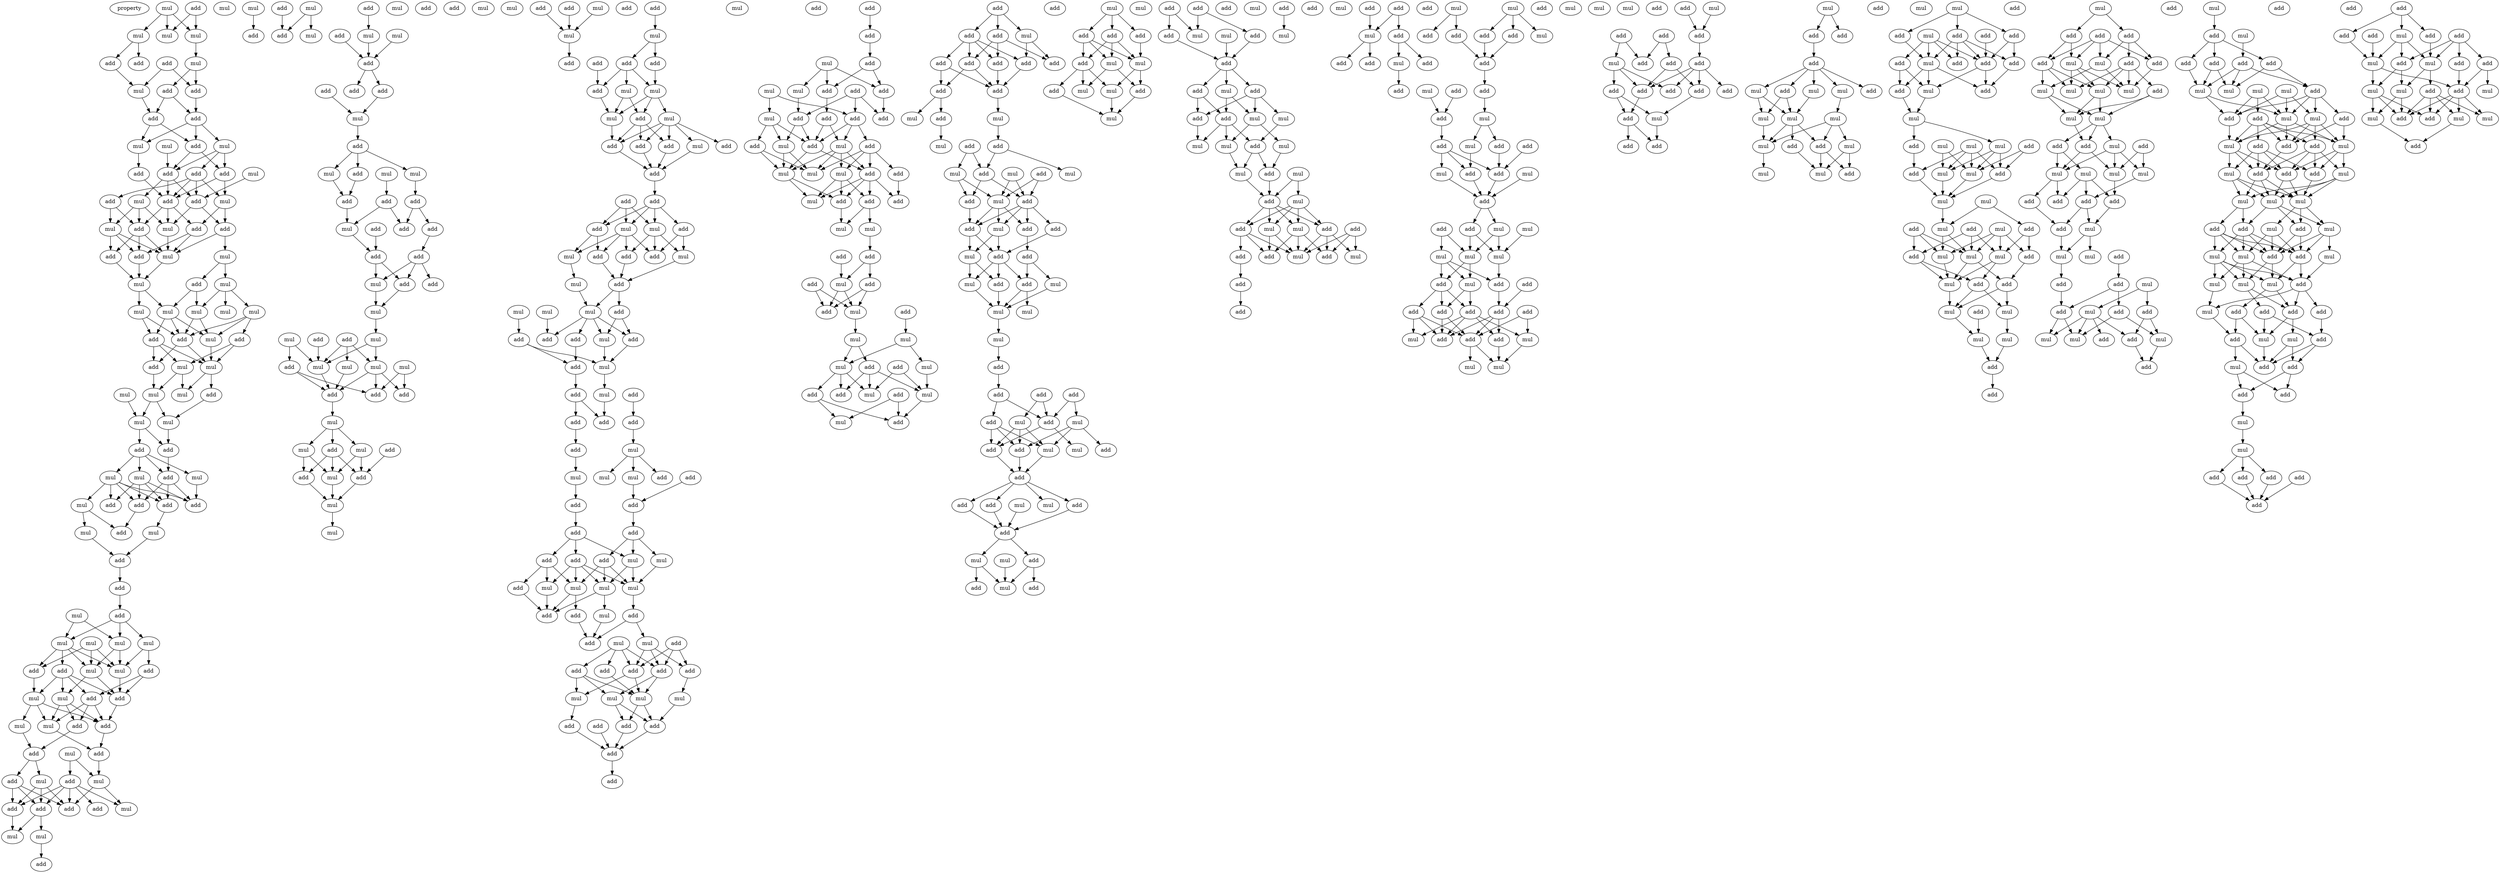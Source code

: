 digraph {
    node [fontcolor=black]
    property [mul=2,lf=1.8]
    0 [ label = mul ];
    1 [ label = add ];
    2 [ label = mul ];
    3 [ label = mul ];
    4 [ label = mul ];
    5 [ label = mul ];
    6 [ label = add ];
    7 [ label = add ];
    8 [ label = add ];
    9 [ label = mul ];
    10 [ label = add ];
    11 [ label = add ];
    12 [ label = add ];
    13 [ label = add ];
    14 [ label = mul ];
    15 [ label = mul ];
    16 [ label = mul ];
    17 [ label = mul ];
    18 [ label = add ];
    19 [ label = add ];
    20 [ label = add ];
    21 [ label = add ];
    22 [ label = mul ];
    23 [ label = add ];
    24 [ label = mul ];
    25 [ label = add ];
    26 [ label = mul ];
    27 [ label = add ];
    28 [ label = add ];
    29 [ label = add ];
    30 [ label = add ];
    31 [ label = mul ];
    32 [ label = mul ];
    33 [ label = add ];
    34 [ label = mul ];
    35 [ label = add ];
    36 [ label = mul ];
    37 [ label = add ];
    38 [ label = mul ];
    39 [ label = add ];
    40 [ label = mul ];
    41 [ label = mul ];
    42 [ label = mul ];
    43 [ label = mul ];
    44 [ label = mul ];
    45 [ label = mul ];
    46 [ label = mul ];
    47 [ label = add ];
    48 [ label = add ];
    49 [ label = add ];
    50 [ label = mul ];
    51 [ label = mul ];
    52 [ label = add ];
    53 [ label = mul ];
    54 [ label = mul ];
    55 [ label = mul ];
    56 [ label = add ];
    57 [ label = mul ];
    58 [ label = mul ];
    59 [ label = add ];
    60 [ label = add ];
    61 [ label = mul ];
    62 [ label = mul ];
    63 [ label = mul ];
    64 [ label = add ];
    65 [ label = add ];
    66 [ label = add ];
    67 [ label = add ];
    68 [ label = mul ];
    69 [ label = add ];
    70 [ label = mul ];
    71 [ label = add ];
    72 [ label = mul ];
    73 [ label = mul ];
    74 [ label = add ];
    75 [ label = add ];
    76 [ label = add ];
    77 [ label = add ];
    78 [ label = mul ];
    79 [ label = mul ];
    80 [ label = mul ];
    81 [ label = mul ];
    82 [ label = mul ];
    83 [ label = mul ];
    84 [ label = mul ];
    85 [ label = add ];
    86 [ label = add ];
    87 [ label = add ];
    88 [ label = mul ];
    89 [ label = add ];
    90 [ label = add ];
    91 [ label = mul ];
    92 [ label = mul ];
    93 [ label = add ];
    94 [ label = mul ];
    95 [ label = add ];
    96 [ label = add ];
    97 [ label = add ];
    98 [ label = mul ];
    99 [ label = mul ];
    100 [ label = add ];
    101 [ label = mul ];
    102 [ label = add ];
    103 [ label = add ];
    104 [ label = add ];
    105 [ label = mul ];
    106 [ label = add ];
    107 [ label = add ];
    108 [ label = mul ];
    109 [ label = mul ];
    110 [ label = mul ];
    111 [ label = add ];
    112 [ label = add ];
    113 [ label = add ];
    114 [ label = mul ];
    115 [ label = add ];
    116 [ label = add ];
    117 [ label = mul ];
    118 [ label = mul ];
    119 [ label = mul ];
    120 [ label = add ];
    121 [ label = add ];
    122 [ label = add ];
    123 [ label = add ];
    124 [ label = add ];
    125 [ label = mul ];
    126 [ label = add ];
    127 [ label = mul ];
    128 [ label = mul ];
    129 [ label = mul ];
    130 [ label = add ];
    131 [ label = add ];
    132 [ label = add ];
    133 [ label = add ];
    134 [ label = add ];
    135 [ label = add ];
    136 [ label = add ];
    137 [ label = add ];
    138 [ label = mul ];
    139 [ label = add ];
    140 [ label = add ];
    141 [ label = mul ];
    142 [ label = mul ];
    143 [ label = add ];
    144 [ label = add ];
    145 [ label = mul ];
    146 [ label = add ];
    147 [ label = mul ];
    148 [ label = mul ];
    149 [ label = add ];
    150 [ label = mul ];
    151 [ label = add ];
    152 [ label = mul ];
    153 [ label = mul ];
    154 [ label = mul ];
    155 [ label = add ];
    156 [ label = add ];
    157 [ label = add ];
    158 [ label = mul ];
    159 [ label = add ];
    160 [ label = add ];
    161 [ label = mul ];
    162 [ label = mul ];
    163 [ label = add ];
    164 [ label = mul ];
    165 [ label = add ];
    166 [ label = mul ];
    167 [ label = mul ];
    168 [ label = mul ];
    169 [ label = add ];
    170 [ label = add ];
    171 [ label = add ];
    172 [ label = mul ];
    173 [ label = mul ];
    174 [ label = add ];
    175 [ label = add ];
    176 [ label = mul ];
    177 [ label = add ];
    178 [ label = add ];
    179 [ label = add ];
    180 [ label = mul ];
    181 [ label = mul ];
    182 [ label = add ];
    183 [ label = mul ];
    184 [ label = add ];
    185 [ label = mul ];
    186 [ label = mul ];
    187 [ label = add ];
    188 [ label = add ];
    189 [ label = mul ];
    190 [ label = add ];
    191 [ label = add ];
    192 [ label = add ];
    193 [ label = add ];
    194 [ label = add ];
    195 [ label = add ];
    196 [ label = add ];
    197 [ label = mul ];
    198 [ label = mul ];
    199 [ label = add ];
    200 [ label = add ];
    201 [ label = mul ];
    202 [ label = mul ];
    203 [ label = add ];
    204 [ label = add ];
    205 [ label = mul ];
    206 [ label = add ];
    207 [ label = mul ];
    208 [ label = mul ];
    209 [ label = add ];
    210 [ label = mul ];
    211 [ label = add ];
    212 [ label = add ];
    213 [ label = add ];
    214 [ label = mul ];
    215 [ label = add ];
    216 [ label = add ];
    217 [ label = mul ];
    218 [ label = add ];
    219 [ label = add ];
    220 [ label = mul ];
    221 [ label = add ];
    222 [ label = add ];
    223 [ label = add ];
    224 [ label = add ];
    225 [ label = mul ];
    226 [ label = add ];
    227 [ label = add ];
    228 [ label = mul ];
    229 [ label = mul ];
    230 [ label = mul ];
    231 [ label = add ];
    232 [ label = add ];
    233 [ label = add ];
    234 [ label = add ];
    235 [ label = mul ];
    236 [ label = add ];
    237 [ label = add ];
    238 [ label = mul ];
    239 [ label = add ];
    240 [ label = mul ];
    241 [ label = mul ];
    242 [ label = add ];
    243 [ label = mul ];
    244 [ label = mul ];
    245 [ label = add ];
    246 [ label = add ];
    247 [ label = mul ];
    248 [ label = add ];
    249 [ label = add ];
    250 [ label = add ];
    251 [ label = mul ];
    252 [ label = mul ];
    253 [ label = add ];
    254 [ label = add ];
    255 [ label = add ];
    256 [ label = add ];
    257 [ label = add ];
    258 [ label = mul ];
    259 [ label = mul ];
    260 [ label = mul ];
    261 [ label = mul ];
    262 [ label = add ];
    263 [ label = add ];
    264 [ label = add ];
    265 [ label = add ];
    266 [ label = add ];
    267 [ label = add ];
    268 [ label = add ];
    269 [ label = add ];
    270 [ label = add ];
    271 [ label = mul ];
    272 [ label = add ];
    273 [ label = mul ];
    274 [ label = mul ];
    275 [ label = add ];
    276 [ label = add ];
    277 [ label = add ];
    278 [ label = add ];
    279 [ label = add ];
    280 [ label = add ];
    281 [ label = mul ];
    282 [ label = mul ];
    283 [ label = add ];
    284 [ label = mul ];
    285 [ label = add ];
    286 [ label = add ];
    287 [ label = add ];
    288 [ label = mul ];
    289 [ label = mul ];
    290 [ label = add ];
    291 [ label = mul ];
    292 [ label = add ];
    293 [ label = add ];
    294 [ label = add ];
    295 [ label = mul ];
    296 [ label = mul ];
    297 [ label = mul ];
    298 [ label = add ];
    299 [ label = add ];
    300 [ label = mul ];
    301 [ label = add ];
    302 [ label = add ];
    303 [ label = mul ];
    304 [ label = add ];
    305 [ label = add ];
    306 [ label = mul ];
    307 [ label = mul ];
    308 [ label = add ];
    309 [ label = mul ];
    310 [ label = mul ];
    311 [ label = add ];
    312 [ label = add ];
    313 [ label = mul ];
    314 [ label = mul ];
    315 [ label = add ];
    316 [ label = add ];
    317 [ label = mul ];
    318 [ label = add ];
    319 [ label = add ];
    320 [ label = add ];
    321 [ label = mul ];
    322 [ label = add ];
    323 [ label = add ];
    324 [ label = add ];
    325 [ label = add ];
    326 [ label = add ];
    327 [ label = add ];
    328 [ label = add ];
    329 [ label = add ];
    330 [ label = mul ];
    331 [ label = add ];
    332 [ label = mul ];
    333 [ label = mul ];
    334 [ label = add ];
    335 [ label = add ];
    336 [ label = mul ];
    337 [ label = add ];
    338 [ label = add ];
    339 [ label = mul ];
    340 [ label = mul ];
    341 [ label = mul ];
    342 [ label = add ];
    343 [ label = add ];
    344 [ label = add ];
    345 [ label = add ];
    346 [ label = add ];
    347 [ label = mul ];
    348 [ label = add ];
    349 [ label = mul ];
    350 [ label = add ];
    351 [ label = mul ];
    352 [ label = mul ];
    353 [ label = add ];
    354 [ label = add ];
    355 [ label = mul ];
    356 [ label = mul ];
    357 [ label = mul ];
    358 [ label = add ];
    359 [ label = add ];
    360 [ label = add ];
    361 [ label = add ];
    362 [ label = add ];
    363 [ label = add ];
    364 [ label = add ];
    365 [ label = mul ];
    366 [ label = mul ];
    367 [ label = add ];
    368 [ label = mul ];
    369 [ label = add ];
    370 [ label = add ];
    371 [ label = mul ];
    372 [ label = add ];
    373 [ label = add ];
    374 [ label = add ];
    375 [ label = add ];
    376 [ label = mul ];
    377 [ label = mul ];
    378 [ label = add ];
    379 [ label = mul ];
    380 [ label = add ];
    381 [ label = mul ];
    382 [ label = mul ];
    383 [ label = add ];
    384 [ label = add ];
    385 [ label = mul ];
    386 [ label = add ];
    387 [ label = add ];
    388 [ label = add ];
    389 [ label = add ];
    390 [ label = mul ];
    391 [ label = mul ];
    392 [ label = mul ];
    393 [ label = add ];
    394 [ label = mul ];
    395 [ label = mul ];
    396 [ label = add ];
    397 [ label = mul ];
    398 [ label = add ];
    399 [ label = add ];
    400 [ label = add ];
    401 [ label = add ];
    402 [ label = add ];
    403 [ label = mul ];
    404 [ label = mul ];
    405 [ label = add ];
    406 [ label = add ];
    407 [ label = add ];
    408 [ label = mul ];
    409 [ label = add ];
    410 [ label = mul ];
    411 [ label = mul ];
    412 [ label = add ];
    413 [ label = add ];
    414 [ label = mul ];
    415 [ label = mul ];
    416 [ label = mul ];
    417 [ label = mul ];
    418 [ label = mul ];
    419 [ label = add ];
    420 [ label = add ];
    421 [ label = mul ];
    422 [ label = add ];
    423 [ label = mul ];
    424 [ label = add ];
    425 [ label = add ];
    426 [ label = mul ];
    427 [ label = mul ];
    428 [ label = add ];
    429 [ label = mul ];
    430 [ label = add ];
    431 [ label = add ];
    432 [ label = add ];
    433 [ label = mul ];
    434 [ label = add ];
    435 [ label = add ];
    436 [ label = add ];
    437 [ label = mul ];
    438 [ label = mul ];
    439 [ label = add ];
    440 [ label = add ];
    441 [ label = add ];
    442 [ label = mul ];
    443 [ label = mul ];
    444 [ label = add ];
    445 [ label = add ];
    446 [ label = add ];
    447 [ label = add ];
    448 [ label = add ];
    449 [ label = mul ];
    450 [ label = mul ];
    451 [ label = add ];
    452 [ label = mul ];
    453 [ label = add ];
    454 [ label = add ];
    455 [ label = add ];
    456 [ label = add ];
    457 [ label = add ];
    458 [ label = add ];
    459 [ label = add ];
    460 [ label = mul ];
    461 [ label = mul ];
    462 [ label = add ];
    463 [ label = mul ];
    464 [ label = add ];
    465 [ label = add ];
    466 [ label = add ];
    467 [ label = mul ];
    468 [ label = add ];
    469 [ label = mul ];
    470 [ label = add ];
    471 [ label = mul ];
    472 [ label = mul ];
    473 [ label = add ];
    474 [ label = add ];
    475 [ label = mul ];
    476 [ label = mul ];
    477 [ label = mul ];
    478 [ label = add ];
    479 [ label = mul ];
    480 [ label = mul ];
    481 [ label = mul ];
    482 [ label = mul ];
    483 [ label = add ];
    484 [ label = add ];
    485 [ label = add ];
    486 [ label = add ];
    487 [ label = add ];
    488 [ label = add ];
    489 [ label = add ];
    490 [ label = add ];
    491 [ label = add ];
    492 [ label = add ];
    493 [ label = mul ];
    494 [ label = add ];
    495 [ label = mul ];
    496 [ label = add ];
    497 [ label = mul ];
    498 [ label = mul ];
    499 [ label = add ];
    500 [ label = mul ];
    501 [ label = add ];
    502 [ label = add ];
    503 [ label = add ];
    504 [ label = mul ];
    505 [ label = add ];
    506 [ label = add ];
    507 [ label = add ];
    508 [ label = add ];
    509 [ label = add ];
    510 [ label = add ];
    511 [ label = add ];
    512 [ label = add ];
    513 [ label = add ];
    514 [ label = mul ];
    515 [ label = add ];
    516 [ label = add ];
    517 [ label = mul ];
    518 [ label = add ];
    519 [ label = add ];
    520 [ label = add ];
    521 [ label = add ];
    522 [ label = mul ];
    523 [ label = mul ];
    524 [ label = mul ];
    525 [ label = add ];
    526 [ label = add ];
    527 [ label = mul ];
    528 [ label = mul ];
    529 [ label = mul ];
    530 [ label = add ];
    531 [ label = mul ];
    532 [ label = mul ];
    533 [ label = add ];
    534 [ label = mul ];
    535 [ label = add ];
    536 [ label = mul ];
    537 [ label = mul ];
    538 [ label = mul ];
    539 [ label = add ];
    540 [ label = add ];
    541 [ label = add ];
    542 [ label = mul ];
    543 [ label = add ];
    544 [ label = add ];
    545 [ label = add ];
    546 [ label = add ];
    547 [ label = add ];
    548 [ label = mul ];
    549 [ label = mul ];
    550 [ label = add ];
    551 [ label = add ];
    552 [ label = mul ];
    553 [ label = mul ];
    554 [ label = add ];
    555 [ label = add ];
    556 [ label = mul ];
    557 [ label = mul ];
    558 [ label = mul ];
    559 [ label = add ];
    560 [ label = add ];
    561 [ label = mul ];
    562 [ label = mul ];
    563 [ label = mul ];
    564 [ label = add ];
    565 [ label = add ];
    566 [ label = mul ];
    567 [ label = add ];
    568 [ label = mul ];
    569 [ label = add ];
    570 [ label = mul ];
    571 [ label = add ];
    572 [ label = mul ];
    573 [ label = mul ];
    574 [ label = add ];
    575 [ label = mul ];
    576 [ label = add ];
    577 [ label = add ];
    578 [ label = mul ];
    579 [ label = mul ];
    580 [ label = mul ];
    581 [ label = mul ];
    582 [ label = add ];
    583 [ label = add ];
    584 [ label = add ];
    585 [ label = mul ];
    586 [ label = add ];
    587 [ label = add ];
    588 [ label = add ];
    589 [ label = add ];
    590 [ label = mul ];
    591 [ label = add ];
    592 [ label = add ];
    593 [ label = add ];
    594 [ label = mul ];
    595 [ label = mul ];
    596 [ label = mul ];
    597 [ label = mul ];
    598 [ label = mul ];
    599 [ label = add ];
    600 [ label = mul ];
    601 [ label = mul ];
    602 [ label = add ];
    603 [ label = add ];
    604 [ label = add ];
    605 [ label = mul ];
    606 [ label = mul ];
    607 [ label = mul ];
    608 [ label = mul ];
    609 [ label = mul ];
    610 [ label = add ];
    611 [ label = add ];
    612 [ label = add ];
    613 [ label = add ];
    614 [ label = add ];
    615 [ label = mul ];
    616 [ label = add ];
    617 [ label = mul ];
    618 [ label = mul ];
    619 [ label = mul ];
    620 [ label = add ];
    621 [ label = add ];
    622 [ label = add ];
    623 [ label = mul ];
    624 [ label = add ];
    625 [ label = add ];
    626 [ label = add ];
    627 [ label = mul ];
    628 [ label = mul ];
    629 [ label = add ];
    630 [ label = mul ];
    631 [ label = add ];
    632 [ label = mul ];
    633 [ label = add ];
    634 [ label = mul ];
    635 [ label = add ];
    636 [ label = add ];
    637 [ label = add ];
    638 [ label = add ];
    639 [ label = mul ];
    640 [ label = mul ];
    641 [ label = mul ];
    642 [ label = add ];
    643 [ label = mul ];
    644 [ label = mul ];
    645 [ label = add ];
    646 [ label = add ];
    647 [ label = mul ];
    648 [ label = add ];
    649 [ label = mul ];
    650 [ label = add ];
    651 [ label = mul ];
    652 [ label = add ];
    653 [ label = add ];
    654 [ label = add ];
    655 [ label = mul ];
    656 [ label = add ];
    657 [ label = mul ];
    658 [ label = add ];
    659 [ label = mul ];
    660 [ label = mul ];
    661 [ label = mul ];
    662 [ label = add ];
    663 [ label = mul ];
    664 [ label = add ];
    665 [ label = mul ];
    666 [ label = add ];
    667 [ label = add ];
    668 [ label = mul ];
    669 [ label = mul ];
    670 [ label = mul ];
    671 [ label = add ];
    672 [ label = mul ];
    673 [ label = mul ];
    674 [ label = add ];
    675 [ label = mul ];
    676 [ label = add ];
    677 [ label = add ];
    678 [ label = add ];
    679 [ label = add ];
    680 [ label = mul ];
    681 [ label = add ];
    682 [ label = mul ];
    683 [ label = add ];
    684 [ label = mul ];
    685 [ label = add ];
    686 [ label = mul ];
    687 [ label = add ];
    688 [ label = add ];
    689 [ label = add ];
    690 [ label = mul ];
    691 [ label = mul ];
    692 [ label = add ];
    693 [ label = add ];
    694 [ label = add ];
    695 [ label = add ];
    696 [ label = add ];
    697 [ label = add ];
    698 [ label = add ];
    699 [ label = add ];
    700 [ label = add ];
    701 [ label = mul ];
    702 [ label = add ];
    703 [ label = add ];
    704 [ label = add ];
    705 [ label = add ];
    706 [ label = mul ];
    707 [ label = add ];
    708 [ label = mul ];
    709 [ label = add ];
    710 [ label = mul ];
    711 [ label = add ];
    712 [ label = mul ];
    713 [ label = mul ];
    714 [ label = add ];
    715 [ label = mul ];
    716 [ label = add ];
    717 [ label = mul ];
    718 [ label = mul ];
    719 [ label = add ];
    720 [ label = add ];
    0 -> 2 [ name = 0 ];
    0 -> 3 [ name = 1 ];
    0 -> 4 [ name = 2 ];
    1 -> 2 [ name = 3 ];
    1 -> 4 [ name = 4 ];
    2 -> 5 [ name = 5 ];
    3 -> 6 [ name = 6 ];
    3 -> 8 [ name = 7 ];
    5 -> 10 [ name = 8 ];
    5 -> 11 [ name = 9 ];
    6 -> 9 [ name = 10 ];
    7 -> 9 [ name = 11 ];
    7 -> 10 [ name = 12 ];
    9 -> 13 [ name = 13 ];
    10 -> 12 [ name = 14 ];
    11 -> 12 [ name = 15 ];
    11 -> 13 [ name = 16 ];
    12 -> 15 [ name = 17 ];
    12 -> 17 [ name = 18 ];
    12 -> 18 [ name = 19 ];
    13 -> 15 [ name = 20 ];
    13 -> 18 [ name = 21 ];
    15 -> 21 [ name = 22 ];
    16 -> 20 [ name = 23 ];
    17 -> 19 [ name = 24 ];
    17 -> 20 [ name = 25 ];
    17 -> 23 [ name = 26 ];
    18 -> 20 [ name = 27 ];
    18 -> 23 [ name = 28 ];
    19 -> 24 [ name = 29 ];
    19 -> 25 [ name = 30 ];
    19 -> 27 [ name = 31 ];
    19 -> 28 [ name = 32 ];
    20 -> 26 [ name = 33 ];
    20 -> 27 [ name = 34 ];
    20 -> 28 [ name = 35 ];
    21 -> 28 [ name = 36 ];
    22 -> 27 [ name = 37 ];
    23 -> 24 [ name = 38 ];
    23 -> 28 [ name = 39 ];
    24 -> 29 [ name = 40 ];
    24 -> 33 [ name = 41 ];
    25 -> 30 [ name = 42 ];
    25 -> 32 [ name = 43 ];
    26 -> 30 [ name = 44 ];
    26 -> 31 [ name = 45 ];
    26 -> 32 [ name = 46 ];
    27 -> 29 [ name = 47 ];
    27 -> 31 [ name = 48 ];
    28 -> 30 [ name = 49 ];
    28 -> 31 [ name = 50 ];
    28 -> 33 [ name = 51 ];
    29 -> 34 [ name = 52 ];
    29 -> 36 [ name = 53 ];
    30 -> 35 [ name = 54 ];
    30 -> 36 [ name = 55 ];
    30 -> 37 [ name = 56 ];
    31 -> 36 [ name = 57 ];
    32 -> 35 [ name = 58 ];
    32 -> 36 [ name = 59 ];
    32 -> 37 [ name = 60 ];
    33 -> 36 [ name = 61 ];
    33 -> 37 [ name = 62 ];
    34 -> 39 [ name = 63 ];
    34 -> 40 [ name = 64 ];
    35 -> 38 [ name = 65 ];
    36 -> 38 [ name = 66 ];
    37 -> 38 [ name = 67 ];
    38 -> 41 [ name = 68 ];
    38 -> 43 [ name = 69 ];
    39 -> 41 [ name = 70 ];
    39 -> 45 [ name = 71 ];
    40 -> 42 [ name = 72 ];
    40 -> 44 [ name = 73 ];
    40 -> 45 [ name = 74 ];
    41 -> 46 [ name = 75 ];
    41 -> 48 [ name = 76 ];
    41 -> 49 [ name = 77 ];
    43 -> 48 [ name = 78 ];
    43 -> 49 [ name = 79 ];
    44 -> 46 [ name = 80 ];
    44 -> 47 [ name = 81 ];
    44 -> 49 [ name = 82 ];
    45 -> 46 [ name = 83 ];
    45 -> 49 [ name = 84 ];
    46 -> 50 [ name = 85 ];
    47 -> 50 [ name = 86 ];
    47 -> 51 [ name = 87 ];
    48 -> 50 [ name = 88 ];
    48 -> 51 [ name = 89 ];
    48 -> 52 [ name = 90 ];
    49 -> 50 [ name = 91 ];
    49 -> 52 [ name = 92 ];
    50 -> 55 [ name = 93 ];
    50 -> 56 [ name = 94 ];
    51 -> 54 [ name = 95 ];
    51 -> 55 [ name = 96 ];
    52 -> 54 [ name = 97 ];
    53 -> 58 [ name = 98 ];
    54 -> 57 [ name = 99 ];
    54 -> 58 [ name = 100 ];
    56 -> 57 [ name = 101 ];
    57 -> 60 [ name = 102 ];
    58 -> 59 [ name = 103 ];
    58 -> 60 [ name = 104 ];
    59 -> 61 [ name = 105 ];
    59 -> 62 [ name = 106 ];
    59 -> 63 [ name = 107 ];
    59 -> 64 [ name = 108 ];
    60 -> 64 [ name = 109 ];
    61 -> 65 [ name = 110 ];
    61 -> 66 [ name = 111 ];
    61 -> 67 [ name = 112 ];
    61 -> 68 [ name = 113 ];
    61 -> 69 [ name = 114 ];
    62 -> 65 [ name = 115 ];
    62 -> 66 [ name = 116 ];
    62 -> 67 [ name = 117 ];
    62 -> 69 [ name = 118 ];
    63 -> 67 [ name = 119 ];
    64 -> 65 [ name = 120 ];
    64 -> 67 [ name = 121 ];
    64 -> 69 [ name = 122 ];
    65 -> 71 [ name = 123 ];
    68 -> 71 [ name = 124 ];
    68 -> 72 [ name = 125 ];
    69 -> 70 [ name = 126 ];
    70 -> 74 [ name = 127 ];
    72 -> 74 [ name = 128 ];
    73 -> 76 [ name = 129 ];
    74 -> 75 [ name = 130 ];
    75 -> 77 [ name = 131 ];
    77 -> 79 [ name = 132 ];
    77 -> 80 [ name = 133 ];
    77 -> 82 [ name = 134 ];
    78 -> 79 [ name = 135 ];
    78 -> 80 [ name = 136 ];
    79 -> 83 [ name = 137 ];
    79 -> 84 [ name = 138 ];
    79 -> 85 [ name = 139 ];
    79 -> 87 [ name = 140 ];
    80 -> 83 [ name = 141 ];
    80 -> 84 [ name = 142 ];
    81 -> 83 [ name = 143 ];
    81 -> 84 [ name = 144 ];
    81 -> 85 [ name = 145 ];
    82 -> 84 [ name = 146 ];
    82 -> 86 [ name = 147 ];
    83 -> 88 [ name = 148 ];
    83 -> 90 [ name = 149 ];
    84 -> 90 [ name = 150 ];
    85 -> 91 [ name = 151 ];
    86 -> 89 [ name = 152 ];
    86 -> 90 [ name = 153 ];
    87 -> 88 [ name = 154 ];
    87 -> 89 [ name = 155 ];
    87 -> 90 [ name = 156 ];
    87 -> 91 [ name = 157 ];
    88 -> 93 [ name = 158 ];
    88 -> 94 [ name = 159 ];
    88 -> 95 [ name = 160 ];
    89 -> 93 [ name = 161 ];
    89 -> 94 [ name = 162 ];
    89 -> 95 [ name = 163 ];
    90 -> 93 [ name = 164 ];
    91 -> 92 [ name = 165 ];
    91 -> 93 [ name = 166 ];
    91 -> 94 [ name = 167 ];
    92 -> 97 [ name = 168 ];
    93 -> 96 [ name = 169 ];
    94 -> 96 [ name = 170 ];
    95 -> 97 [ name = 171 ];
    96 -> 101 [ name = 172 ];
    97 -> 99 [ name = 173 ];
    97 -> 102 [ name = 174 ];
    98 -> 100 [ name = 175 ];
    98 -> 101 [ name = 176 ];
    99 -> 103 [ name = 177 ];
    99 -> 106 [ name = 178 ];
    99 -> 107 [ name = 179 ];
    100 -> 103 [ name = 180 ];
    100 -> 104 [ name = 181 ];
    100 -> 105 [ name = 182 ];
    100 -> 106 [ name = 183 ];
    100 -> 107 [ name = 184 ];
    101 -> 103 [ name = 185 ];
    101 -> 105 [ name = 186 ];
    102 -> 103 [ name = 187 ];
    102 -> 106 [ name = 188 ];
    102 -> 107 [ name = 189 ];
    106 -> 108 [ name = 190 ];
    106 -> 109 [ name = 191 ];
    107 -> 108 [ name = 192 ];
    109 -> 111 [ name = 193 ];
    110 -> 113 [ name = 194 ];
    110 -> 114 [ name = 195 ];
    112 -> 113 [ name = 196 ];
    115 -> 117 [ name = 197 ];
    116 -> 121 [ name = 198 ];
    117 -> 121 [ name = 199 ];
    118 -> 121 [ name = 200 ];
    121 -> 122 [ name = 201 ];
    121 -> 123 [ name = 202 ];
    123 -> 125 [ name = 203 ];
    124 -> 125 [ name = 204 ];
    125 -> 126 [ name = 205 ];
    126 -> 127 [ name = 206 ];
    126 -> 128 [ name = 207 ];
    126 -> 131 [ name = 208 ];
    127 -> 132 [ name = 209 ];
    128 -> 133 [ name = 210 ];
    129 -> 134 [ name = 211 ];
    131 -> 133 [ name = 212 ];
    132 -> 136 [ name = 213 ];
    132 -> 137 [ name = 214 ];
    133 -> 138 [ name = 215 ];
    134 -> 137 [ name = 216 ];
    134 -> 138 [ name = 217 ];
    135 -> 139 [ name = 218 ];
    136 -> 140 [ name = 219 ];
    138 -> 139 [ name = 220 ];
    139 -> 141 [ name = 221 ];
    139 -> 144 [ name = 222 ];
    140 -> 141 [ name = 223 ];
    140 -> 143 [ name = 224 ];
    140 -> 144 [ name = 225 ];
    141 -> 145 [ name = 226 ];
    144 -> 145 [ name = 227 ];
    145 -> 148 [ name = 228 ];
    146 -> 150 [ name = 229 ];
    146 -> 152 [ name = 230 ];
    146 -> 154 [ name = 231 ];
    147 -> 151 [ name = 232 ];
    147 -> 154 [ name = 233 ];
    148 -> 152 [ name = 234 ];
    148 -> 154 [ name = 235 ];
    149 -> 154 [ name = 236 ];
    150 -> 155 [ name = 237 ];
    151 -> 155 [ name = 238 ];
    151 -> 157 [ name = 239 ];
    152 -> 155 [ name = 240 ];
    152 -> 156 [ name = 241 ];
    152 -> 157 [ name = 242 ];
    153 -> 156 [ name = 243 ];
    153 -> 157 [ name = 244 ];
    154 -> 155 [ name = 245 ];
    155 -> 158 [ name = 246 ];
    158 -> 159 [ name = 247 ];
    158 -> 161 [ name = 248 ];
    158 -> 162 [ name = 249 ];
    159 -> 163 [ name = 250 ];
    159 -> 164 [ name = 251 ];
    159 -> 165 [ name = 252 ];
    160 -> 165 [ name = 253 ];
    161 -> 164 [ name = 254 ];
    161 -> 165 [ name = 255 ];
    162 -> 163 [ name = 256 ];
    162 -> 164 [ name = 257 ];
    163 -> 166 [ name = 258 ];
    164 -> 166 [ name = 259 ];
    165 -> 166 [ name = 260 ];
    166 -> 167 [ name = 261 ];
    169 -> 173 [ name = 262 ];
    170 -> 173 [ name = 263 ];
    172 -> 173 [ name = 264 ];
    173 -> 174 [ name = 265 ];
    175 -> 176 [ name = 266 ];
    176 -> 177 [ name = 267 ];
    176 -> 179 [ name = 268 ];
    177 -> 180 [ name = 269 ];
    177 -> 181 [ name = 270 ];
    177 -> 182 [ name = 271 ];
    178 -> 182 [ name = 272 ];
    179 -> 181 [ name = 273 ];
    180 -> 185 [ name = 274 ];
    180 -> 187 [ name = 275 ];
    181 -> 185 [ name = 276 ];
    181 -> 186 [ name = 277 ];
    181 -> 187 [ name = 278 ];
    182 -> 185 [ name = 279 ];
    185 -> 190 [ name = 280 ];
    186 -> 188 [ name = 281 ];
    186 -> 189 [ name = 282 ];
    186 -> 190 [ name = 283 ];
    186 -> 191 [ name = 284 ];
    186 -> 192 [ name = 285 ];
    187 -> 188 [ name = 286 ];
    187 -> 190 [ name = 287 ];
    187 -> 192 [ name = 288 ];
    188 -> 193 [ name = 289 ];
    189 -> 193 [ name = 290 ];
    190 -> 193 [ name = 291 ];
    192 -> 193 [ name = 292 ];
    193 -> 195 [ name = 293 ];
    194 -> 197 [ name = 294 ];
    194 -> 198 [ name = 295 ];
    194 -> 199 [ name = 296 ];
    195 -> 196 [ name = 297 ];
    195 -> 197 [ name = 298 ];
    195 -> 198 [ name = 299 ];
    195 -> 199 [ name = 300 ];
    196 -> 200 [ name = 301 ];
    196 -> 202 [ name = 302 ];
    197 -> 200 [ name = 303 ];
    197 -> 202 [ name = 304 ];
    197 -> 204 [ name = 305 ];
    198 -> 200 [ name = 306 ];
    198 -> 201 [ name = 307 ];
    198 -> 203 [ name = 308 ];
    198 -> 204 [ name = 309 ];
    199 -> 201 [ name = 310 ];
    199 -> 203 [ name = 311 ];
    201 -> 205 [ name = 312 ];
    202 -> 206 [ name = 313 ];
    203 -> 206 [ name = 314 ];
    204 -> 206 [ name = 315 ];
    205 -> 207 [ name = 316 ];
    206 -> 207 [ name = 317 ];
    206 -> 209 [ name = 318 ];
    207 -> 211 [ name = 319 ];
    207 -> 213 [ name = 320 ];
    207 -> 214 [ name = 321 ];
    207 -> 215 [ name = 322 ];
    208 -> 212 [ name = 323 ];
    209 -> 213 [ name = 324 ];
    209 -> 214 [ name = 325 ];
    210 -> 211 [ name = 326 ];
    212 -> 216 [ name = 327 ];
    212 -> 217 [ name = 328 ];
    213 -> 217 [ name = 329 ];
    214 -> 217 [ name = 330 ];
    215 -> 216 [ name = 331 ];
    216 -> 218 [ name = 332 ];
    217 -> 220 [ name = 333 ];
    218 -> 221 [ name = 334 ];
    218 -> 222 [ name = 335 ];
    219 -> 223 [ name = 336 ];
    220 -> 222 [ name = 337 ];
    221 -> 224 [ name = 338 ];
    223 -> 225 [ name = 339 ];
    224 -> 230 [ name = 340 ];
    225 -> 227 [ name = 341 ];
    225 -> 228 [ name = 342 ];
    225 -> 229 [ name = 343 ];
    226 -> 232 [ name = 344 ];
    228 -> 232 [ name = 345 ];
    230 -> 231 [ name = 346 ];
    231 -> 233 [ name = 347 ];
    232 -> 234 [ name = 348 ];
    233 -> 235 [ name = 349 ];
    233 -> 236 [ name = 350 ];
    233 -> 237 [ name = 351 ];
    234 -> 235 [ name = 352 ];
    234 -> 238 [ name = 353 ];
    234 -> 239 [ name = 354 ];
    235 -> 240 [ name = 355 ];
    235 -> 241 [ name = 356 ];
    236 -> 242 [ name = 357 ];
    236 -> 243 [ name = 358 ];
    236 -> 244 [ name = 359 ];
    237 -> 240 [ name = 360 ];
    237 -> 241 [ name = 361 ];
    237 -> 243 [ name = 362 ];
    237 -> 244 [ name = 363 ];
    238 -> 241 [ name = 364 ];
    239 -> 240 [ name = 365 ];
    239 -> 241 [ name = 366 ];
    239 -> 243 [ name = 367 ];
    240 -> 246 [ name = 368 ];
    240 -> 247 [ name = 369 ];
    241 -> 248 [ name = 370 ];
    242 -> 246 [ name = 371 ];
    243 -> 245 [ name = 372 ];
    243 -> 246 [ name = 373 ];
    244 -> 246 [ name = 374 ];
    245 -> 250 [ name = 375 ];
    247 -> 250 [ name = 376 ];
    248 -> 250 [ name = 377 ];
    248 -> 252 [ name = 378 ];
    249 -> 254 [ name = 379 ];
    249 -> 256 [ name = 380 ];
    249 -> 257 [ name = 381 ];
    251 -> 253 [ name = 382 ];
    251 -> 254 [ name = 383 ];
    251 -> 255 [ name = 384 ];
    251 -> 257 [ name = 385 ];
    252 -> 254 [ name = 386 ];
    252 -> 256 [ name = 387 ];
    252 -> 257 [ name = 388 ];
    253 -> 258 [ name = 389 ];
    253 -> 259 [ name = 390 ];
    253 -> 260 [ name = 391 ];
    254 -> 259 [ name = 392 ];
    254 -> 260 [ name = 393 ];
    255 -> 259 [ name = 394 ];
    256 -> 261 [ name = 395 ];
    257 -> 258 [ name = 396 ];
    257 -> 259 [ name = 397 ];
    258 -> 262 [ name = 398 ];
    258 -> 264 [ name = 399 ];
    259 -> 262 [ name = 400 ];
    259 -> 264 [ name = 401 ];
    260 -> 265 [ name = 402 ];
    261 -> 264 [ name = 403 ];
    262 -> 266 [ name = 404 ];
    263 -> 266 [ name = 405 ];
    264 -> 266 [ name = 406 ];
    265 -> 266 [ name = 407 ];
    266 -> 268 [ name = 408 ];
    267 -> 269 [ name = 409 ];
    269 -> 270 [ name = 410 ];
    270 -> 272 [ name = 411 ];
    270 -> 275 [ name = 412 ];
    271 -> 272 [ name = 413 ];
    271 -> 273 [ name = 414 ];
    271 -> 275 [ name = 415 ];
    272 -> 277 [ name = 416 ];
    273 -> 279 [ name = 417 ];
    274 -> 278 [ name = 418 ];
    274 -> 281 [ name = 419 ];
    275 -> 280 [ name = 420 ];
    276 -> 278 [ name = 421 ];
    276 -> 279 [ name = 422 ];
    276 -> 280 [ name = 423 ];
    277 -> 282 [ name = 424 ];
    277 -> 286 [ name = 425 ];
    278 -> 282 [ name = 426 ];
    278 -> 283 [ name = 427 ];
    278 -> 286 [ name = 428 ];
    279 -> 284 [ name = 429 ];
    279 -> 286 [ name = 430 ];
    281 -> 284 [ name = 431 ];
    281 -> 285 [ name = 432 ];
    281 -> 286 [ name = 433 ];
    282 -> 287 [ name = 434 ];
    282 -> 288 [ name = 435 ];
    282 -> 289 [ name = 436 ];
    282 -> 291 [ name = 437 ];
    283 -> 287 [ name = 438 ];
    283 -> 289 [ name = 439 ];
    283 -> 290 [ name = 440 ];
    283 -> 291 [ name = 441 ];
    284 -> 288 [ name = 442 ];
    284 -> 291 [ name = 443 ];
    285 -> 288 [ name = 444 ];
    285 -> 291 [ name = 445 ];
    286 -> 287 [ name = 446 ];
    286 -> 288 [ name = 447 ];
    287 -> 292 [ name = 448 ];
    287 -> 293 [ name = 449 ];
    287 -> 294 [ name = 450 ];
    287 -> 295 [ name = 451 ];
    288 -> 292 [ name = 452 ];
    288 -> 295 [ name = 453 ];
    289 -> 292 [ name = 454 ];
    289 -> 294 [ name = 455 ];
    289 -> 295 [ name = 456 ];
    290 -> 293 [ name = 457 ];
    292 -> 297 [ name = 458 ];
    294 -> 296 [ name = 459 ];
    294 -> 297 [ name = 460 ];
    296 -> 299 [ name = 461 ];
    298 -> 300 [ name = 462 ];
    299 -> 300 [ name = 463 ];
    299 -> 301 [ name = 464 ];
    300 -> 303 [ name = 465 ];
    300 -> 305 [ name = 466 ];
    301 -> 303 [ name = 467 ];
    301 -> 305 [ name = 468 ];
    302 -> 303 [ name = 469 ];
    302 -> 305 [ name = 470 ];
    303 -> 307 [ name = 471 ];
    304 -> 306 [ name = 472 ];
    306 -> 309 [ name = 473 ];
    306 -> 310 [ name = 474 ];
    307 -> 310 [ name = 475 ];
    307 -> 311 [ name = 476 ];
    308 -> 313 [ name = 477 ];
    308 -> 314 [ name = 478 ];
    309 -> 313 [ name = 479 ];
    310 -> 312 [ name = 480 ];
    310 -> 314 [ name = 481 ];
    310 -> 315 [ name = 482 ];
    311 -> 312 [ name = 483 ];
    311 -> 313 [ name = 484 ];
    311 -> 314 [ name = 485 ];
    313 -> 318 [ name = 486 ];
    315 -> 317 [ name = 487 ];
    315 -> 318 [ name = 488 ];
    316 -> 317 [ name = 489 ];
    316 -> 318 [ name = 490 ];
    319 -> 320 [ name = 491 ];
    319 -> 321 [ name = 492 ];
    319 -> 322 [ name = 493 ];
    320 -> 323 [ name = 494 ];
    320 -> 324 [ name = 495 ];
    320 -> 326 [ name = 496 ];
    320 -> 327 [ name = 497 ];
    321 -> 325 [ name = 498 ];
    321 -> 326 [ name = 499 ];
    322 -> 323 [ name = 500 ];
    322 -> 324 [ name = 501 ];
    322 -> 325 [ name = 502 ];
    323 -> 328 [ name = 503 ];
    323 -> 329 [ name = 504 ];
    324 -> 329 [ name = 505 ];
    326 -> 329 [ name = 506 ];
    327 -> 328 [ name = 507 ];
    327 -> 329 [ name = 508 ];
    328 -> 331 [ name = 509 ];
    328 -> 332 [ name = 510 ];
    329 -> 330 [ name = 511 ];
    330 -> 334 [ name = 512 ];
    331 -> 333 [ name = 513 ];
    334 -> 337 [ name = 514 ];
    334 -> 339 [ name = 515 ];
    335 -> 336 [ name = 516 ];
    335 -> 337 [ name = 517 ];
    336 -> 341 [ name = 518 ];
    336 -> 343 [ name = 519 ];
    337 -> 342 [ name = 520 ];
    337 -> 343 [ name = 521 ];
    338 -> 341 [ name = 522 ];
    338 -> 342 [ name = 523 ];
    340 -> 341 [ name = 524 ];
    340 -> 342 [ name = 525 ];
    341 -> 344 [ name = 526 ];
    341 -> 345 [ name = 527 ];
    341 -> 347 [ name = 528 ];
    342 -> 344 [ name = 529 ];
    342 -> 345 [ name = 530 ];
    342 -> 346 [ name = 531 ];
    342 -> 347 [ name = 532 ];
    343 -> 345 [ name = 533 ];
    344 -> 350 [ name = 534 ];
    345 -> 348 [ name = 535 ];
    345 -> 349 [ name = 536 ];
    346 -> 348 [ name = 537 ];
    347 -> 348 [ name = 538 ];
    347 -> 349 [ name = 539 ];
    348 -> 352 [ name = 540 ];
    348 -> 353 [ name = 541 ];
    348 -> 354 [ name = 542 ];
    349 -> 352 [ name = 543 ];
    349 -> 353 [ name = 544 ];
    350 -> 351 [ name = 545 ];
    350 -> 354 [ name = 546 ];
    351 -> 355 [ name = 547 ];
    352 -> 355 [ name = 548 ];
    353 -> 355 [ name = 549 ];
    354 -> 355 [ name = 550 ];
    354 -> 356 [ name = 551 ];
    355 -> 357 [ name = 552 ];
    357 -> 358 [ name = 553 ];
    358 -> 360 [ name = 554 ];
    359 -> 364 [ name = 555 ];
    359 -> 366 [ name = 556 ];
    360 -> 363 [ name = 557 ];
    360 -> 364 [ name = 558 ];
    361 -> 364 [ name = 559 ];
    361 -> 365 [ name = 560 ];
    363 -> 367 [ name = 561 ];
    363 -> 369 [ name = 562 ];
    363 -> 371 [ name = 563 ];
    364 -> 367 [ name = 564 ];
    364 -> 368 [ name = 565 ];
    365 -> 369 [ name = 566 ];
    365 -> 370 [ name = 567 ];
    365 -> 371 [ name = 568 ];
    366 -> 367 [ name = 569 ];
    366 -> 369 [ name = 570 ];
    366 -> 371 [ name = 571 ];
    367 -> 372 [ name = 572 ];
    369 -> 372 [ name = 573 ];
    371 -> 372 [ name = 574 ];
    372 -> 373 [ name = 575 ];
    372 -> 374 [ name = 576 ];
    372 -> 375 [ name = 577 ];
    372 -> 376 [ name = 578 ];
    373 -> 378 [ name = 579 ];
    374 -> 378 [ name = 580 ];
    375 -> 378 [ name = 581 ];
    377 -> 378 [ name = 582 ];
    378 -> 379 [ name = 583 ];
    378 -> 380 [ name = 584 ];
    379 -> 382 [ name = 585 ];
    379 -> 383 [ name = 586 ];
    380 -> 382 [ name = 587 ];
    380 -> 384 [ name = 588 ];
    381 -> 382 [ name = 589 ];
    385 -> 386 [ name = 590 ];
    385 -> 387 [ name = 591 ];
    385 -> 388 [ name = 592 ];
    386 -> 390 [ name = 593 ];
    387 -> 389 [ name = 594 ];
    387 -> 390 [ name = 595 ];
    387 -> 391 [ name = 596 ];
    388 -> 389 [ name = 597 ];
    388 -> 390 [ name = 598 ];
    388 -> 391 [ name = 599 ];
    389 -> 392 [ name = 600 ];
    389 -> 393 [ name = 601 ];
    389 -> 394 [ name = 602 ];
    390 -> 392 [ name = 603 ];
    390 -> 396 [ name = 604 ];
    391 -> 394 [ name = 605 ];
    391 -> 396 [ name = 606 ];
    392 -> 397 [ name = 607 ];
    393 -> 397 [ name = 608 ];
    396 -> 397 [ name = 609 ];
    398 -> 401 [ name = 610 ];
    398 -> 403 [ name = 611 ];
    399 -> 400 [ name = 612 ];
    399 -> 403 [ name = 613 ];
    400 -> 405 [ name = 614 ];
    401 -> 405 [ name = 615 ];
    404 -> 405 [ name = 616 ];
    405 -> 406 [ name = 617 ];
    405 -> 407 [ name = 618 ];
    405 -> 408 [ name = 619 ];
    406 -> 409 [ name = 620 ];
    406 -> 412 [ name = 621 ];
    407 -> 410 [ name = 622 ];
    407 -> 411 [ name = 623 ];
    407 -> 412 [ name = 624 ];
    408 -> 409 [ name = 625 ];
    408 -> 410 [ name = 626 ];
    409 -> 413 [ name = 627 ];
    409 -> 415 [ name = 628 ];
    409 -> 416 [ name = 629 ];
    410 -> 414 [ name = 630 ];
    410 -> 415 [ name = 631 ];
    411 -> 413 [ name = 632 ];
    412 -> 416 [ name = 633 ];
    413 -> 417 [ name = 634 ];
    413 -> 419 [ name = 635 ];
    414 -> 419 [ name = 636 ];
    415 -> 417 [ name = 637 ];
    417 -> 420 [ name = 638 ];
    418 -> 420 [ name = 639 ];
    418 -> 421 [ name = 640 ];
    419 -> 420 [ name = 641 ];
    420 -> 422 [ name = 642 ];
    420 -> 423 [ name = 643 ];
    420 -> 424 [ name = 644 ];
    420 -> 426 [ name = 645 ];
    421 -> 422 [ name = 646 ];
    421 -> 423 [ name = 647 ];
    421 -> 424 [ name = 648 ];
    421 -> 426 [ name = 649 ];
    422 -> 427 [ name = 650 ];
    422 -> 429 [ name = 651 ];
    422 -> 431 [ name = 652 ];
    423 -> 427 [ name = 653 ];
    423 -> 430 [ name = 654 ];
    424 -> 427 [ name = 655 ];
    424 -> 428 [ name = 656 ];
    424 -> 430 [ name = 657 ];
    425 -> 427 [ name = 658 ];
    425 -> 429 [ name = 659 ];
    425 -> 431 [ name = 660 ];
    426 -> 427 [ name = 661 ];
    426 -> 430 [ name = 662 ];
    426 -> 431 [ name = 663 ];
    428 -> 432 [ name = 664 ];
    432 -> 436 [ name = 665 ];
    434 -> 437 [ name = 666 ];
    439 -> 442 [ name = 667 ];
    440 -> 441 [ name = 668 ];
    440 -> 442 [ name = 669 ];
    441 -> 443 [ name = 670 ];
    441 -> 447 [ name = 671 ];
    442 -> 444 [ name = 672 ];
    442 -> 446 [ name = 673 ];
    443 -> 448 [ name = 674 ];
    449 -> 452 [ name = 675 ];
    449 -> 454 [ name = 676 ];
    449 -> 455 [ name = 677 ];
    450 -> 451 [ name = 678 ];
    450 -> 453 [ name = 679 ];
    451 -> 456 [ name = 680 ];
    454 -> 456 [ name = 681 ];
    455 -> 456 [ name = 682 ];
    456 -> 459 [ name = 683 ];
    457 -> 462 [ name = 684 ];
    459 -> 463 [ name = 685 ];
    461 -> 462 [ name = 686 ];
    462 -> 464 [ name = 687 ];
    463 -> 465 [ name = 688 ];
    463 -> 467 [ name = 689 ];
    464 -> 468 [ name = 690 ];
    464 -> 469 [ name = 691 ];
    464 -> 470 [ name = 692 ];
    465 -> 470 [ name = 693 ];
    466 -> 470 [ name = 694 ];
    467 -> 468 [ name = 695 ];
    468 -> 473 [ name = 696 ];
    469 -> 473 [ name = 697 ];
    470 -> 473 [ name = 698 ];
    471 -> 473 [ name = 699 ];
    473 -> 474 [ name = 700 ];
    473 -> 477 [ name = 701 ];
    474 -> 480 [ name = 702 ];
    474 -> 481 [ name = 703 ];
    475 -> 480 [ name = 704 ];
    477 -> 480 [ name = 705 ];
    477 -> 481 [ name = 706 ];
    478 -> 479 [ name = 707 ];
    478 -> 481 [ name = 708 ];
    479 -> 482 [ name = 709 ];
    479 -> 484 [ name = 710 ];
    479 -> 485 [ name = 711 ];
    480 -> 484 [ name = 712 ];
    481 -> 482 [ name = 713 ];
    481 -> 485 [ name = 714 ];
    482 -> 489 [ name = 715 ];
    482 -> 491 [ name = 716 ];
    484 -> 490 [ name = 717 ];
    485 -> 487 [ name = 718 ];
    485 -> 489 [ name = 719 ];
    485 -> 491 [ name = 720 ];
    486 -> 490 [ name = 721 ];
    487 -> 492 [ name = 722 ];
    487 -> 495 [ name = 723 ];
    487 -> 496 [ name = 724 ];
    488 -> 493 [ name = 725 ];
    488 -> 496 [ name = 726 ];
    489 -> 492 [ name = 727 ];
    489 -> 496 [ name = 728 ];
    490 -> 492 [ name = 729 ];
    490 -> 494 [ name = 730 ];
    490 -> 496 [ name = 731 ];
    491 -> 492 [ name = 732 ];
    491 -> 493 [ name = 733 ];
    491 -> 494 [ name = 734 ];
    491 -> 495 [ name = 735 ];
    493 -> 497 [ name = 736 ];
    494 -> 497 [ name = 737 ];
    496 -> 497 [ name = 738 ];
    496 -> 498 [ name = 739 ];
    499 -> 502 [ name = 740 ];
    500 -> 502 [ name = 741 ];
    501 -> 504 [ name = 742 ];
    501 -> 507 [ name = 743 ];
    502 -> 505 [ name = 744 ];
    503 -> 506 [ name = 745 ];
    503 -> 507 [ name = 746 ];
    504 -> 509 [ name = 747 ];
    504 -> 510 [ name = 748 ];
    504 -> 511 [ name = 749 ];
    505 -> 508 [ name = 750 ];
    505 -> 509 [ name = 751 ];
    505 -> 511 [ name = 752 ];
    505 -> 512 [ name = 753 ];
    506 -> 508 [ name = 754 ];
    506 -> 511 [ name = 755 ];
    508 -> 514 [ name = 756 ];
    510 -> 513 [ name = 757 ];
    510 -> 514 [ name = 758 ];
    511 -> 513 [ name = 759 ];
    513 -> 515 [ name = 760 ];
    513 -> 516 [ name = 761 ];
    514 -> 516 [ name = 762 ];
    517 -> 518 [ name = 763 ];
    517 -> 519 [ name = 764 ];
    518 -> 521 [ name = 765 ];
    521 -> 522 [ name = 766 ];
    521 -> 523 [ name = 767 ];
    521 -> 524 [ name = 768 ];
    521 -> 525 [ name = 769 ];
    521 -> 526 [ name = 770 ];
    522 -> 527 [ name = 771 ];
    523 -> 528 [ name = 772 ];
    524 -> 527 [ name = 773 ];
    524 -> 529 [ name = 774 ];
    526 -> 527 [ name = 775 ];
    526 -> 529 [ name = 776 ];
    527 -> 530 [ name = 777 ];
    527 -> 531 [ name = 778 ];
    527 -> 533 [ name = 779 ];
    528 -> 531 [ name = 780 ];
    528 -> 533 [ name = 781 ];
    528 -> 534 [ name = 782 ];
    529 -> 531 [ name = 783 ];
    530 -> 536 [ name = 784 ];
    531 -> 537 [ name = 785 ];
    533 -> 535 [ name = 786 ];
    533 -> 536 [ name = 787 ];
    534 -> 535 [ name = 788 ];
    534 -> 536 [ name = 789 ];
    538 -> 539 [ name = 790 ];
    538 -> 540 [ name = 791 ];
    538 -> 541 [ name = 792 ];
    539 -> 548 [ name = 793 ];
    540 -> 544 [ name = 794 ];
    540 -> 545 [ name = 795 ];
    540 -> 546 [ name = 796 ];
    540 -> 548 [ name = 797 ];
    541 -> 544 [ name = 798 ];
    541 -> 546 [ name = 799 ];
    542 -> 545 [ name = 800 ];
    542 -> 546 [ name = 801 ];
    542 -> 547 [ name = 802 ];
    542 -> 548 [ name = 803 ];
    543 -> 546 [ name = 804 ];
    544 -> 551 [ name = 805 ];
    546 -> 549 [ name = 806 ];
    546 -> 551 [ name = 807 ];
    547 -> 549 [ name = 808 ];
    547 -> 550 [ name = 809 ];
    548 -> 549 [ name = 810 ];
    548 -> 550 [ name = 811 ];
    548 -> 551 [ name = 812 ];
    549 -> 552 [ name = 813 ];
    550 -> 552 [ name = 814 ];
    552 -> 554 [ name = 815 ];
    552 -> 557 [ name = 816 ];
    553 -> 558 [ name = 817 ];
    553 -> 561 [ name = 818 ];
    554 -> 560 [ name = 819 ];
    555 -> 559 [ name = 820 ];
    555 -> 561 [ name = 821 ];
    556 -> 558 [ name = 822 ];
    556 -> 559 [ name = 823 ];
    556 -> 560 [ name = 824 ];
    556 -> 561 [ name = 825 ];
    557 -> 558 [ name = 826 ];
    557 -> 559 [ name = 827 ];
    557 -> 561 [ name = 828 ];
    558 -> 563 [ name = 829 ];
    559 -> 563 [ name = 830 ];
    560 -> 563 [ name = 831 ];
    561 -> 563 [ name = 832 ];
    562 -> 564 [ name = 833 ];
    562 -> 566 [ name = 834 ];
    563 -> 566 [ name = 835 ];
    564 -> 571 [ name = 836 ];
    564 -> 573 [ name = 837 ];
    565 -> 569 [ name = 838 ];
    565 -> 570 [ name = 839 ];
    565 -> 573 [ name = 840 ];
    566 -> 570 [ name = 841 ];
    566 -> 572 [ name = 842 ];
    567 -> 569 [ name = 843 ];
    567 -> 570 [ name = 844 ];
    567 -> 572 [ name = 845 ];
    568 -> 570 [ name = 846 ];
    568 -> 571 [ name = 847 ];
    568 -> 572 [ name = 848 ];
    568 -> 573 [ name = 849 ];
    569 -> 574 [ name = 850 ];
    569 -> 575 [ name = 851 ];
    570 -> 575 [ name = 852 ];
    570 -> 576 [ name = 853 ];
    571 -> 576 [ name = 854 ];
    572 -> 575 [ name = 855 ];
    573 -> 574 [ name = 856 ];
    573 -> 575 [ name = 857 ];
    574 -> 578 [ name = 858 ];
    574 -> 579 [ name = 859 ];
    575 -> 579 [ name = 860 ];
    576 -> 578 [ name = 861 ];
    576 -> 579 [ name = 862 ];
    577 -> 580 [ name = 863 ];
    578 -> 581 [ name = 864 ];
    579 -> 580 [ name = 865 ];
    580 -> 582 [ name = 866 ];
    581 -> 582 [ name = 867 ];
    582 -> 584 [ name = 868 ];
    585 -> 587 [ name = 869 ];
    585 -> 588 [ name = 870 ];
    587 -> 590 [ name = 871 ];
    587 -> 592 [ name = 872 ];
    588 -> 591 [ name = 873 ];
    588 -> 593 [ name = 874 ];
    588 -> 594 [ name = 875 ];
    589 -> 590 [ name = 876 ];
    589 -> 592 [ name = 877 ];
    589 -> 593 [ name = 878 ];
    589 -> 594 [ name = 879 ];
    590 -> 595 [ name = 880 ];
    590 -> 597 [ name = 881 ];
    590 -> 598 [ name = 882 ];
    591 -> 595 [ name = 883 ];
    591 -> 597 [ name = 884 ];
    591 -> 598 [ name = 885 ];
    591 -> 599 [ name = 886 ];
    592 -> 596 [ name = 887 ];
    592 -> 597 [ name = 888 ];
    592 -> 598 [ name = 889 ];
    593 -> 595 [ name = 890 ];
    594 -> 595 [ name = 891 ];
    594 -> 596 [ name = 892 ];
    596 -> 600 [ name = 893 ];
    596 -> 601 [ name = 894 ];
    597 -> 600 [ name = 895 ];
    597 -> 601 [ name = 896 ];
    599 -> 600 [ name = 897 ];
    599 -> 601 [ name = 898 ];
    600 -> 602 [ name = 899 ];
    600 -> 603 [ name = 900 ];
    600 -> 605 [ name = 901 ];
    601 -> 602 [ name = 902 ];
    602 -> 606 [ name = 903 ];
    602 -> 608 [ name = 904 ];
    603 -> 606 [ name = 905 ];
    603 -> 607 [ name = 906 ];
    604 -> 608 [ name = 907 ];
    604 -> 609 [ name = 908 ];
    605 -> 606 [ name = 909 ];
    605 -> 608 [ name = 910 ];
    605 -> 609 [ name = 911 ];
    606 -> 611 [ name = 912 ];
    606 -> 613 [ name = 913 ];
    607 -> 610 [ name = 914 ];
    607 -> 612 [ name = 915 ];
    607 -> 613 [ name = 916 ];
    608 -> 612 [ name = 917 ];
    609 -> 610 [ name = 918 ];
    610 -> 614 [ name = 919 ];
    610 -> 615 [ name = 920 ];
    611 -> 614 [ name = 921 ];
    612 -> 615 [ name = 922 ];
    614 -> 618 [ name = 923 ];
    615 -> 617 [ name = 924 ];
    615 -> 618 [ name = 925 ];
    616 -> 620 [ name = 926 ];
    618 -> 621 [ name = 927 ];
    619 -> 622 [ name = 928 ];
    619 -> 623 [ name = 929 ];
    620 -> 624 [ name = 930 ];
    620 -> 625 [ name = 931 ];
    621 -> 625 [ name = 932 ];
    622 -> 627 [ name = 933 ];
    622 -> 629 [ name = 934 ];
    623 -> 626 [ name = 935 ];
    623 -> 628 [ name = 936 ];
    623 -> 629 [ name = 937 ];
    623 -> 630 [ name = 938 ];
    624 -> 627 [ name = 939 ];
    624 -> 628 [ name = 940 ];
    625 -> 628 [ name = 941 ];
    625 -> 630 [ name = 942 ];
    627 -> 631 [ name = 943 ];
    629 -> 631 [ name = 944 ];
    632 -> 633 [ name = 945 ];
    633 -> 635 [ name = 946 ];
    633 -> 636 [ name = 947 ];
    633 -> 637 [ name = 948 ];
    634 -> 638 [ name = 949 ];
    635 -> 640 [ name = 950 ];
    636 -> 642 [ name = 951 ];
    636 -> 643 [ name = 952 ];
    637 -> 640 [ name = 953 ];
    637 -> 643 [ name = 954 ];
    638 -> 640 [ name = 955 ];
    638 -> 642 [ name = 956 ];
    638 -> 643 [ name = 957 ];
    639 -> 644 [ name = 958 ];
    639 -> 646 [ name = 959 ];
    639 -> 648 [ name = 960 ];
    640 -> 644 [ name = 961 ];
    640 -> 648 [ name = 962 ];
    641 -> 644 [ name = 963 ];
    641 -> 647 [ name = 964 ];
    641 -> 648 [ name = 965 ];
    642 -> 644 [ name = 966 ];
    642 -> 645 [ name = 967 ];
    642 -> 647 [ name = 968 ];
    642 -> 648 [ name = 969 ];
    644 -> 649 [ name = 970 ];
    644 -> 650 [ name = 971 ];
    644 -> 651 [ name = 972 ];
    645 -> 649 [ name = 973 ];
    645 -> 650 [ name = 974 ];
    646 -> 649 [ name = 975 ];
    646 -> 650 [ name = 976 ];
    646 -> 651 [ name = 977 ];
    646 -> 652 [ name = 978 ];
    646 -> 653 [ name = 979 ];
    647 -> 649 [ name = 980 ];
    647 -> 650 [ name = 981 ];
    647 -> 651 [ name = 982 ];
    647 -> 653 [ name = 983 ];
    648 -> 651 [ name = 984 ];
    649 -> 654 [ name = 985 ];
    649 -> 656 [ name = 986 ];
    649 -> 657 [ name = 987 ];
    650 -> 658 [ name = 988 ];
    651 -> 655 [ name = 989 ];
    651 -> 656 [ name = 990 ];
    651 -> 658 [ name = 991 ];
    652 -> 654 [ name = 992 ];
    652 -> 655 [ name = 993 ];
    652 -> 656 [ name = 994 ];
    652 -> 658 [ name = 995 ];
    653 -> 654 [ name = 996 ];
    653 -> 656 [ name = 997 ];
    653 -> 657 [ name = 998 ];
    653 -> 658 [ name = 999 ];
    654 -> 659 [ name = 1000 ];
    655 -> 659 [ name = 1001 ];
    655 -> 660 [ name = 1002 ];
    655 -> 661 [ name = 1003 ];
    656 -> 659 [ name = 1004 ];
    656 -> 661 [ name = 1005 ];
    657 -> 659 [ name = 1006 ];
    657 -> 660 [ name = 1007 ];
    657 -> 661 [ name = 1008 ];
    658 -> 659 [ name = 1009 ];
    658 -> 660 [ name = 1010 ];
    658 -> 661 [ name = 1011 ];
    659 -> 663 [ name = 1012 ];
    659 -> 664 [ name = 1013 ];
    659 -> 665 [ name = 1014 ];
    660 -> 662 [ name = 1015 ];
    660 -> 666 [ name = 1016 ];
    661 -> 662 [ name = 1017 ];
    661 -> 664 [ name = 1018 ];
    661 -> 665 [ name = 1019 ];
    662 -> 667 [ name = 1020 ];
    662 -> 668 [ name = 1021 ];
    662 -> 670 [ name = 1022 ];
    662 -> 671 [ name = 1023 ];
    663 -> 667 [ name = 1024 ];
    663 -> 670 [ name = 1025 ];
    663 -> 671 [ name = 1026 ];
    664 -> 667 [ name = 1027 ];
    664 -> 671 [ name = 1028 ];
    665 -> 667 [ name = 1029 ];
    665 -> 669 [ name = 1030 ];
    665 -> 671 [ name = 1031 ];
    666 -> 667 [ name = 1032 ];
    666 -> 668 [ name = 1033 ];
    666 -> 670 [ name = 1034 ];
    666 -> 671 [ name = 1035 ];
    667 -> 673 [ name = 1036 ];
    667 -> 674 [ name = 1037 ];
    668 -> 672 [ name = 1038 ];
    668 -> 673 [ name = 1039 ];
    668 -> 674 [ name = 1040 ];
    668 -> 675 [ name = 1041 ];
    669 -> 674 [ name = 1042 ];
    670 -> 672 [ name = 1043 ];
    670 -> 674 [ name = 1044 ];
    670 -> 675 [ name = 1045 ];
    671 -> 673 [ name = 1046 ];
    671 -> 675 [ name = 1047 ];
    672 -> 680 [ name = 1048 ];
    673 -> 677 [ name = 1049 ];
    673 -> 679 [ name = 1050 ];
    674 -> 676 [ name = 1051 ];
    674 -> 677 [ name = 1052 ];
    674 -> 680 [ name = 1053 ];
    675 -> 677 [ name = 1054 ];
    675 -> 678 [ name = 1055 ];
    676 -> 683 [ name = 1056 ];
    677 -> 682 [ name = 1057 ];
    677 -> 684 [ name = 1058 ];
    678 -> 683 [ name = 1059 ];
    678 -> 684 [ name = 1060 ];
    679 -> 681 [ name = 1061 ];
    679 -> 684 [ name = 1062 ];
    680 -> 681 [ name = 1063 ];
    681 -> 686 [ name = 1064 ];
    681 -> 687 [ name = 1065 ];
    682 -> 685 [ name = 1066 ];
    682 -> 687 [ name = 1067 ];
    683 -> 685 [ name = 1068 ];
    683 -> 687 [ name = 1069 ];
    684 -> 687 [ name = 1070 ];
    685 -> 688 [ name = 1071 ];
    685 -> 689 [ name = 1072 ];
    686 -> 688 [ name = 1073 ];
    686 -> 689 [ name = 1074 ];
    689 -> 690 [ name = 1075 ];
    690 -> 691 [ name = 1076 ];
    691 -> 693 [ name = 1077 ];
    691 -> 694 [ name = 1078 ];
    691 -> 695 [ name = 1079 ];
    693 -> 697 [ name = 1080 ];
    694 -> 697 [ name = 1081 ];
    695 -> 697 [ name = 1082 ];
    696 -> 697 [ name = 1083 ];
    699 -> 701 [ name = 1084 ];
    699 -> 703 [ name = 1085 ];
    699 -> 704 [ name = 1086 ];
    700 -> 705 [ name = 1087 ];
    700 -> 707 [ name = 1088 ];
    700 -> 708 [ name = 1089 ];
    700 -> 709 [ name = 1090 ];
    701 -> 706 [ name = 1091 ];
    701 -> 707 [ name = 1092 ];
    701 -> 708 [ name = 1093 ];
    702 -> 706 [ name = 1094 ];
    703 -> 706 [ name = 1095 ];
    704 -> 708 [ name = 1096 ];
    705 -> 711 [ name = 1097 ];
    706 -> 710 [ name = 1098 ];
    706 -> 711 [ name = 1099 ];
    707 -> 710 [ name = 1100 ];
    707 -> 713 [ name = 1101 ];
    708 -> 713 [ name = 1102 ];
    708 -> 714 [ name = 1103 ];
    709 -> 711 [ name = 1104 ];
    709 -> 712 [ name = 1105 ];
    710 -> 716 [ name = 1106 ];
    710 -> 717 [ name = 1107 ];
    710 -> 719 [ name = 1108 ];
    711 -> 715 [ name = 1109 ];
    711 -> 716 [ name = 1110 ];
    711 -> 718 [ name = 1111 ];
    711 -> 719 [ name = 1112 ];
    713 -> 716 [ name = 1113 ];
    713 -> 717 [ name = 1114 ];
    714 -> 715 [ name = 1115 ];
    714 -> 716 [ name = 1116 ];
    714 -> 718 [ name = 1117 ];
    714 -> 719 [ name = 1118 ];
    715 -> 720 [ name = 1119 ];
    717 -> 720 [ name = 1120 ];
}
